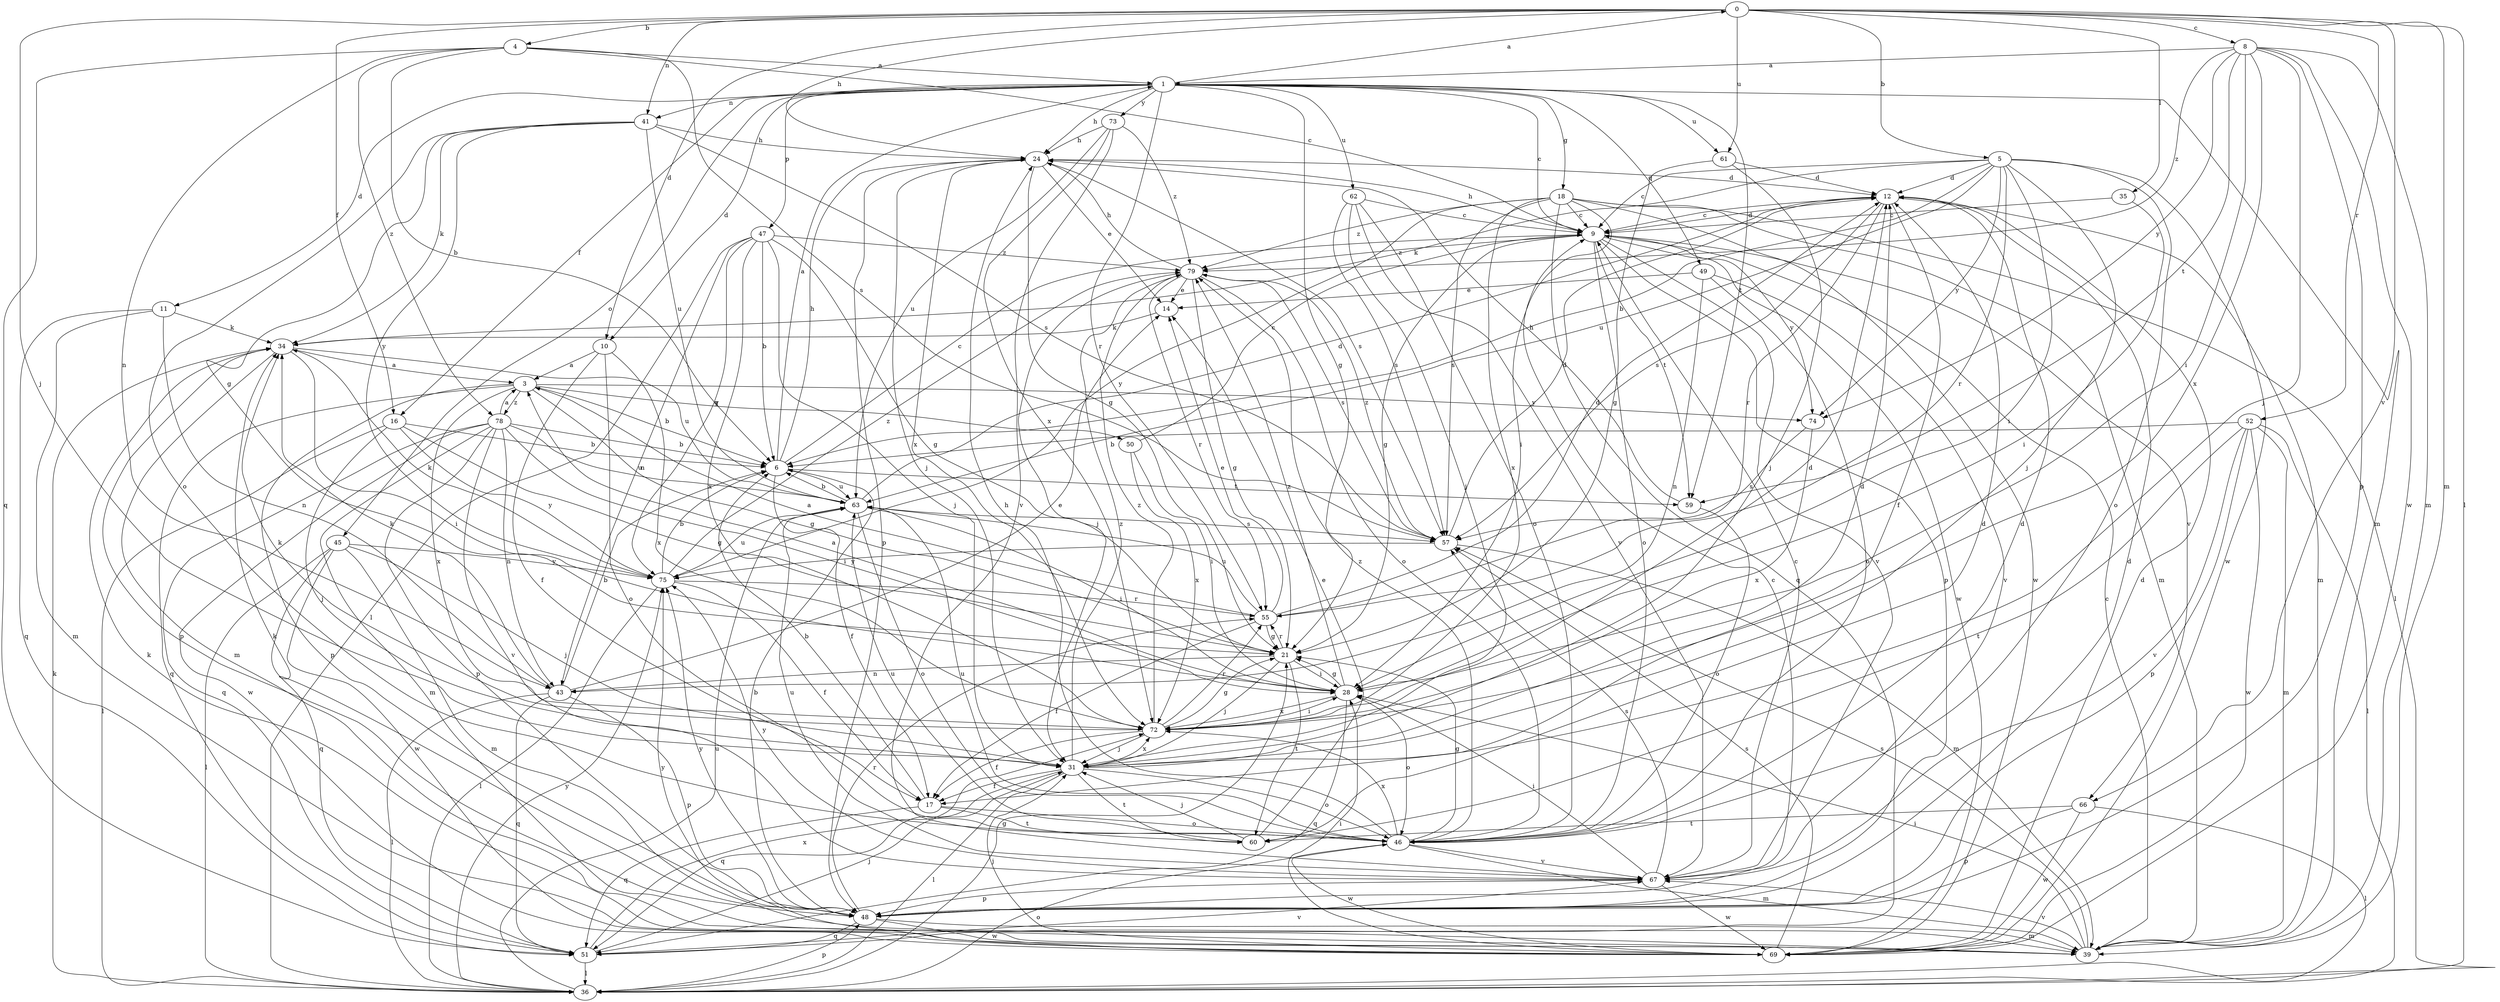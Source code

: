 strict digraph  {
0;
1;
3;
4;
5;
6;
8;
9;
10;
11;
12;
14;
16;
17;
18;
21;
24;
28;
31;
34;
35;
36;
39;
41;
43;
45;
46;
47;
48;
49;
50;
51;
52;
55;
57;
59;
60;
61;
62;
63;
66;
67;
69;
72;
73;
74;
75;
78;
79;
0 -> 4  [label=b];
0 -> 5  [label=b];
0 -> 8  [label=c];
0 -> 10  [label=d];
0 -> 16  [label=f];
0 -> 24  [label=h];
0 -> 31  [label=j];
0 -> 35  [label=l];
0 -> 36  [label=l];
0 -> 39  [label=m];
0 -> 41  [label=n];
0 -> 52  [label=r];
0 -> 61  [label=u];
0 -> 66  [label=v];
1 -> 0  [label=a];
1 -> 9  [label=c];
1 -> 10  [label=d];
1 -> 11  [label=d];
1 -> 16  [label=f];
1 -> 18  [label=g];
1 -> 21  [label=g];
1 -> 24  [label=h];
1 -> 39  [label=m];
1 -> 41  [label=n];
1 -> 45  [label=o];
1 -> 47  [label=p];
1 -> 49  [label=q];
1 -> 55  [label=r];
1 -> 59  [label=t];
1 -> 61  [label=u];
1 -> 62  [label=u];
1 -> 73  [label=y];
3 -> 6  [label=b];
3 -> 21  [label=g];
3 -> 48  [label=p];
3 -> 50  [label=q];
3 -> 51  [label=q];
3 -> 72  [label=x];
3 -> 74  [label=y];
3 -> 78  [label=z];
4 -> 1  [label=a];
4 -> 6  [label=b];
4 -> 9  [label=c];
4 -> 43  [label=n];
4 -> 51  [label=q];
4 -> 57  [label=s];
4 -> 78  [label=z];
5 -> 6  [label=b];
5 -> 9  [label=c];
5 -> 12  [label=d];
5 -> 28  [label=i];
5 -> 31  [label=j];
5 -> 34  [label=k];
5 -> 46  [label=o];
5 -> 55  [label=r];
5 -> 63  [label=u];
5 -> 69  [label=w];
5 -> 74  [label=y];
6 -> 1  [label=a];
6 -> 9  [label=c];
6 -> 17  [label=f];
6 -> 24  [label=h];
6 -> 59  [label=t];
6 -> 63  [label=u];
8 -> 1  [label=a];
8 -> 28  [label=i];
8 -> 31  [label=j];
8 -> 39  [label=m];
8 -> 48  [label=p];
8 -> 59  [label=t];
8 -> 69  [label=w];
8 -> 72  [label=x];
8 -> 74  [label=y];
8 -> 79  [label=z];
9 -> 12  [label=d];
9 -> 21  [label=g];
9 -> 24  [label=h];
9 -> 46  [label=o];
9 -> 48  [label=p];
9 -> 59  [label=t];
9 -> 66  [label=v];
9 -> 67  [label=v];
9 -> 69  [label=w];
9 -> 74  [label=y];
9 -> 79  [label=z];
10 -> 3  [label=a];
10 -> 17  [label=f];
10 -> 46  [label=o];
10 -> 72  [label=x];
11 -> 34  [label=k];
11 -> 39  [label=m];
11 -> 43  [label=n];
11 -> 51  [label=q];
12 -> 9  [label=c];
12 -> 17  [label=f];
12 -> 39  [label=m];
12 -> 55  [label=r];
12 -> 57  [label=s];
14 -> 34  [label=k];
16 -> 6  [label=b];
16 -> 21  [label=g];
16 -> 31  [label=j];
16 -> 36  [label=l];
16 -> 75  [label=y];
17 -> 6  [label=b];
17 -> 46  [label=o];
17 -> 51  [label=q];
17 -> 60  [label=t];
18 -> 9  [label=c];
18 -> 28  [label=i];
18 -> 36  [label=l];
18 -> 39  [label=m];
18 -> 51  [label=q];
18 -> 57  [label=s];
18 -> 69  [label=w];
18 -> 72  [label=x];
18 -> 75  [label=y];
18 -> 79  [label=z];
21 -> 28  [label=i];
21 -> 31  [label=j];
21 -> 43  [label=n];
21 -> 55  [label=r];
21 -> 60  [label=t];
24 -> 12  [label=d];
24 -> 14  [label=e];
24 -> 21  [label=g];
24 -> 31  [label=j];
24 -> 48  [label=p];
24 -> 57  [label=s];
24 -> 72  [label=x];
28 -> 3  [label=a];
28 -> 21  [label=g];
28 -> 46  [label=o];
28 -> 51  [label=q];
28 -> 72  [label=x];
28 -> 79  [label=z];
31 -> 12  [label=d];
31 -> 17  [label=f];
31 -> 36  [label=l];
31 -> 46  [label=o];
31 -> 51  [label=q];
31 -> 60  [label=t];
31 -> 72  [label=x];
31 -> 79  [label=z];
34 -> 3  [label=a];
34 -> 28  [label=i];
34 -> 39  [label=m];
34 -> 48  [label=p];
34 -> 63  [label=u];
35 -> 9  [label=c];
35 -> 28  [label=i];
36 -> 21  [label=g];
36 -> 34  [label=k];
36 -> 46  [label=o];
36 -> 48  [label=p];
36 -> 63  [label=u];
36 -> 75  [label=y];
39 -> 9  [label=c];
39 -> 28  [label=i];
39 -> 34  [label=k];
39 -> 57  [label=s];
39 -> 67  [label=v];
41 -> 21  [label=g];
41 -> 24  [label=h];
41 -> 34  [label=k];
41 -> 46  [label=o];
41 -> 57  [label=s];
41 -> 63  [label=u];
41 -> 75  [label=y];
43 -> 6  [label=b];
43 -> 14  [label=e];
43 -> 34  [label=k];
43 -> 36  [label=l];
43 -> 48  [label=p];
43 -> 51  [label=q];
45 -> 31  [label=j];
45 -> 36  [label=l];
45 -> 39  [label=m];
45 -> 51  [label=q];
45 -> 69  [label=w];
45 -> 75  [label=y];
46 -> 12  [label=d];
46 -> 21  [label=g];
46 -> 24  [label=h];
46 -> 39  [label=m];
46 -> 63  [label=u];
46 -> 67  [label=v];
46 -> 69  [label=w];
46 -> 72  [label=x];
46 -> 79  [label=z];
47 -> 6  [label=b];
47 -> 21  [label=g];
47 -> 31  [label=j];
47 -> 36  [label=l];
47 -> 43  [label=n];
47 -> 72  [label=x];
47 -> 75  [label=y];
47 -> 79  [label=z];
48 -> 6  [label=b];
48 -> 9  [label=c];
48 -> 12  [label=d];
48 -> 34  [label=k];
48 -> 39  [label=m];
48 -> 51  [label=q];
48 -> 55  [label=r];
48 -> 69  [label=w];
48 -> 75  [label=y];
49 -> 14  [label=e];
49 -> 43  [label=n];
49 -> 46  [label=o];
49 -> 67  [label=v];
50 -> 9  [label=c];
50 -> 28  [label=i];
50 -> 72  [label=x];
51 -> 31  [label=j];
51 -> 36  [label=l];
51 -> 67  [label=v];
51 -> 72  [label=x];
52 -> 6  [label=b];
52 -> 36  [label=l];
52 -> 39  [label=m];
52 -> 48  [label=p];
52 -> 60  [label=t];
52 -> 67  [label=v];
52 -> 69  [label=w];
55 -> 3  [label=a];
55 -> 12  [label=d];
55 -> 14  [label=e];
55 -> 17  [label=f];
55 -> 21  [label=g];
55 -> 63  [label=u];
57 -> 12  [label=d];
57 -> 39  [label=m];
57 -> 75  [label=y];
57 -> 79  [label=z];
59 -> 24  [label=h];
59 -> 46  [label=o];
60 -> 12  [label=d];
60 -> 14  [label=e];
60 -> 31  [label=j];
60 -> 63  [label=u];
61 -> 12  [label=d];
61 -> 21  [label=g];
61 -> 31  [label=j];
62 -> 9  [label=c];
62 -> 31  [label=j];
62 -> 46  [label=o];
62 -> 57  [label=s];
62 -> 67  [label=v];
63 -> 6  [label=b];
63 -> 12  [label=d];
63 -> 28  [label=i];
63 -> 46  [label=o];
63 -> 57  [label=s];
66 -> 36  [label=l];
66 -> 48  [label=p];
66 -> 60  [label=t];
66 -> 69  [label=w];
67 -> 9  [label=c];
67 -> 28  [label=i];
67 -> 48  [label=p];
67 -> 57  [label=s];
67 -> 63  [label=u];
67 -> 69  [label=w];
67 -> 75  [label=y];
69 -> 12  [label=d];
69 -> 28  [label=i];
69 -> 31  [label=j];
69 -> 57  [label=s];
69 -> 75  [label=y];
72 -> 12  [label=d];
72 -> 17  [label=f];
72 -> 21  [label=g];
72 -> 28  [label=i];
72 -> 31  [label=j];
72 -> 34  [label=k];
72 -> 55  [label=r];
72 -> 79  [label=z];
73 -> 24  [label=h];
73 -> 63  [label=u];
73 -> 67  [label=v];
73 -> 72  [label=x];
73 -> 79  [label=z];
74 -> 57  [label=s];
74 -> 72  [label=x];
75 -> 6  [label=b];
75 -> 17  [label=f];
75 -> 34  [label=k];
75 -> 36  [label=l];
75 -> 55  [label=r];
75 -> 63  [label=u];
75 -> 79  [label=z];
78 -> 3  [label=a];
78 -> 6  [label=b];
78 -> 28  [label=i];
78 -> 39  [label=m];
78 -> 43  [label=n];
78 -> 48  [label=p];
78 -> 51  [label=q];
78 -> 63  [label=u];
78 -> 67  [label=v];
78 -> 69  [label=w];
79 -> 14  [label=e];
79 -> 21  [label=g];
79 -> 24  [label=h];
79 -> 31  [label=j];
79 -> 46  [label=o];
79 -> 55  [label=r];
79 -> 57  [label=s];
}
